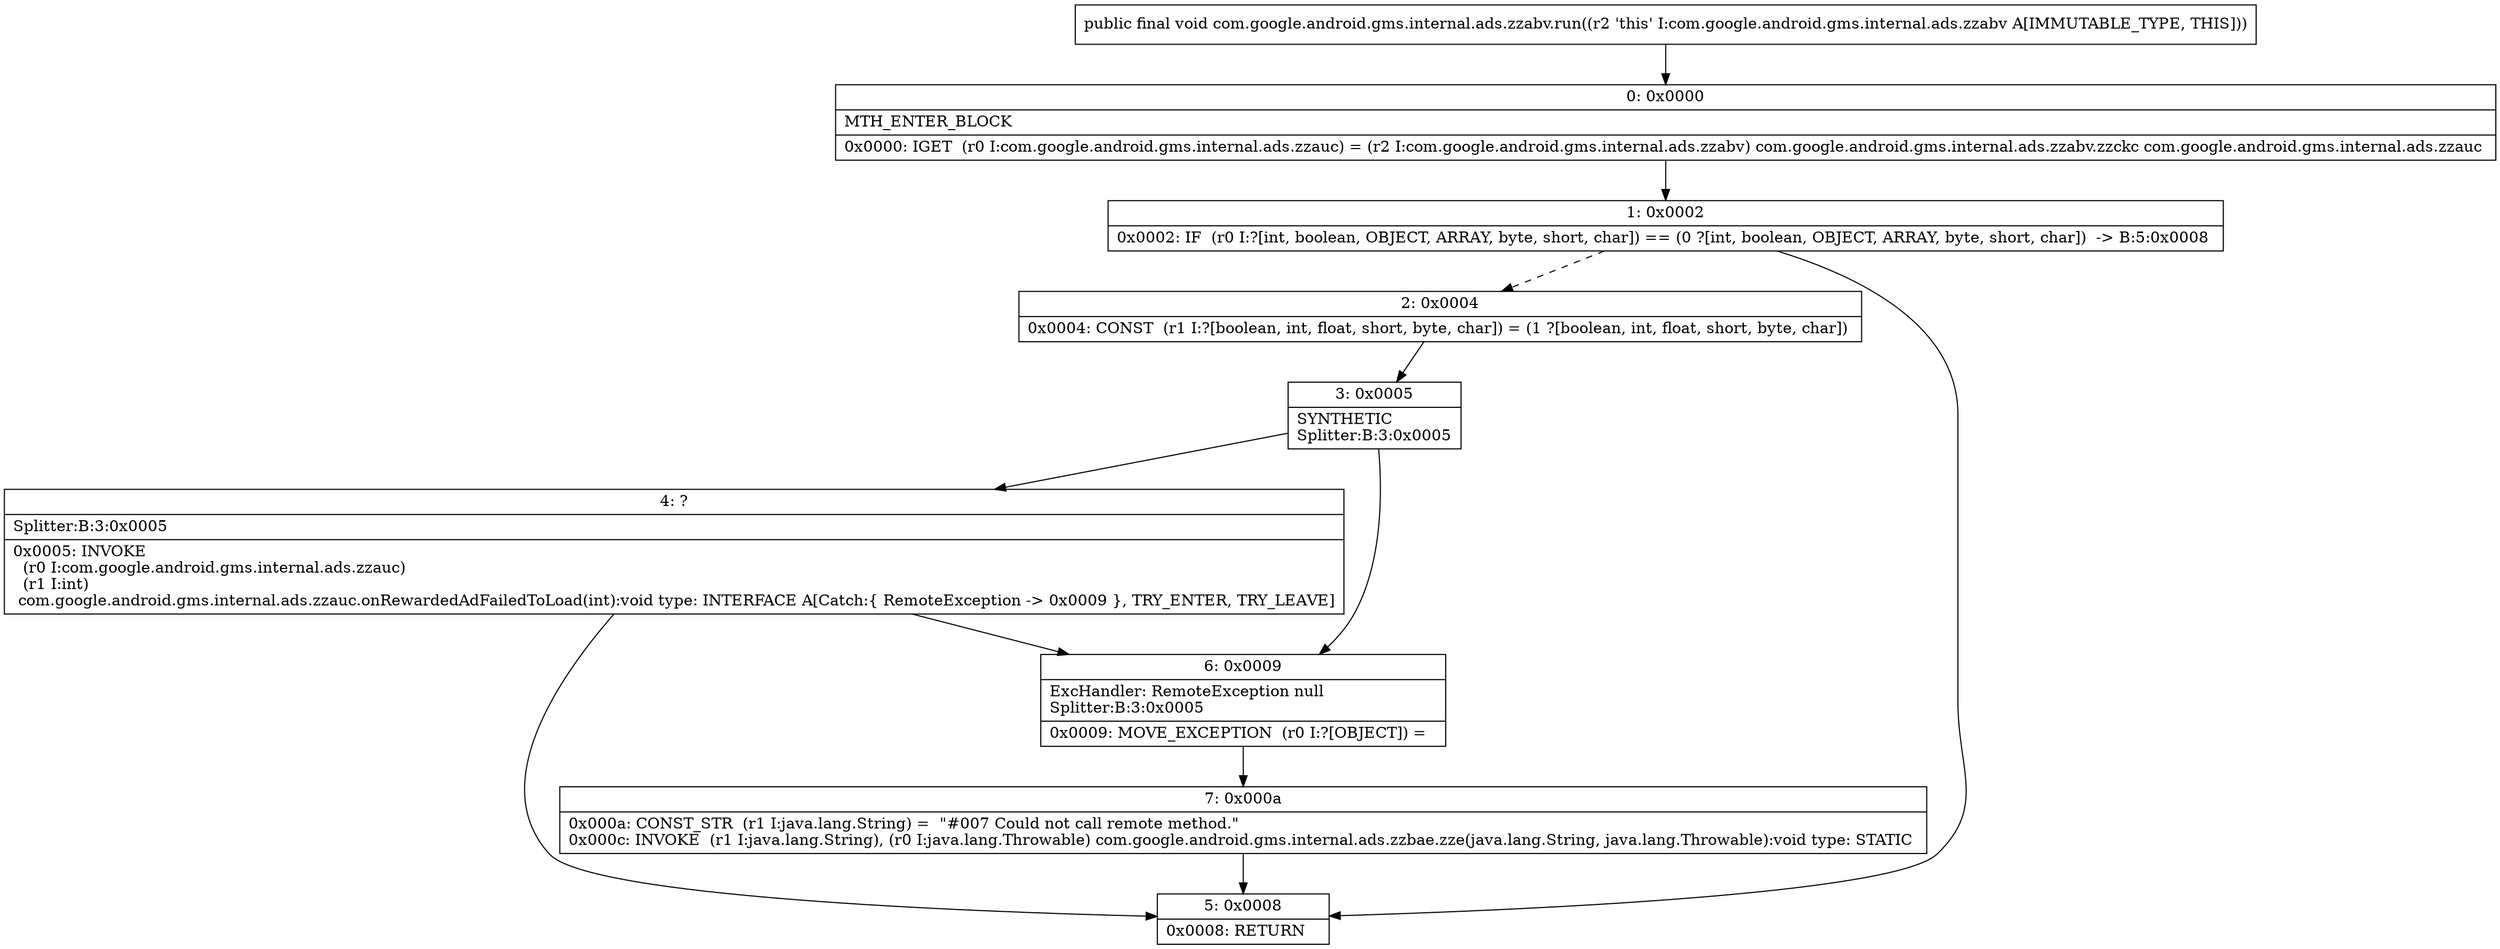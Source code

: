 digraph "CFG forcom.google.android.gms.internal.ads.zzabv.run()V" {
Node_0 [shape=record,label="{0\:\ 0x0000|MTH_ENTER_BLOCK\l|0x0000: IGET  (r0 I:com.google.android.gms.internal.ads.zzauc) = (r2 I:com.google.android.gms.internal.ads.zzabv) com.google.android.gms.internal.ads.zzabv.zzckc com.google.android.gms.internal.ads.zzauc \l}"];
Node_1 [shape=record,label="{1\:\ 0x0002|0x0002: IF  (r0 I:?[int, boolean, OBJECT, ARRAY, byte, short, char]) == (0 ?[int, boolean, OBJECT, ARRAY, byte, short, char])  \-\> B:5:0x0008 \l}"];
Node_2 [shape=record,label="{2\:\ 0x0004|0x0004: CONST  (r1 I:?[boolean, int, float, short, byte, char]) = (1 ?[boolean, int, float, short, byte, char]) \l}"];
Node_3 [shape=record,label="{3\:\ 0x0005|SYNTHETIC\lSplitter:B:3:0x0005\l}"];
Node_4 [shape=record,label="{4\:\ ?|Splitter:B:3:0x0005\l|0x0005: INVOKE  \l  (r0 I:com.google.android.gms.internal.ads.zzauc)\l  (r1 I:int)\l com.google.android.gms.internal.ads.zzauc.onRewardedAdFailedToLoad(int):void type: INTERFACE A[Catch:\{ RemoteException \-\> 0x0009 \}, TRY_ENTER, TRY_LEAVE]\l}"];
Node_5 [shape=record,label="{5\:\ 0x0008|0x0008: RETURN   \l}"];
Node_6 [shape=record,label="{6\:\ 0x0009|ExcHandler: RemoteException null\lSplitter:B:3:0x0005\l|0x0009: MOVE_EXCEPTION  (r0 I:?[OBJECT]) =  \l}"];
Node_7 [shape=record,label="{7\:\ 0x000a|0x000a: CONST_STR  (r1 I:java.lang.String) =  \"#007 Could not call remote method.\" \l0x000c: INVOKE  (r1 I:java.lang.String), (r0 I:java.lang.Throwable) com.google.android.gms.internal.ads.zzbae.zze(java.lang.String, java.lang.Throwable):void type: STATIC \l}"];
MethodNode[shape=record,label="{public final void com.google.android.gms.internal.ads.zzabv.run((r2 'this' I:com.google.android.gms.internal.ads.zzabv A[IMMUTABLE_TYPE, THIS])) }"];
MethodNode -> Node_0;
Node_0 -> Node_1;
Node_1 -> Node_2[style=dashed];
Node_1 -> Node_5;
Node_2 -> Node_3;
Node_3 -> Node_4;
Node_3 -> Node_6;
Node_4 -> Node_5;
Node_4 -> Node_6;
Node_6 -> Node_7;
Node_7 -> Node_5;
}

